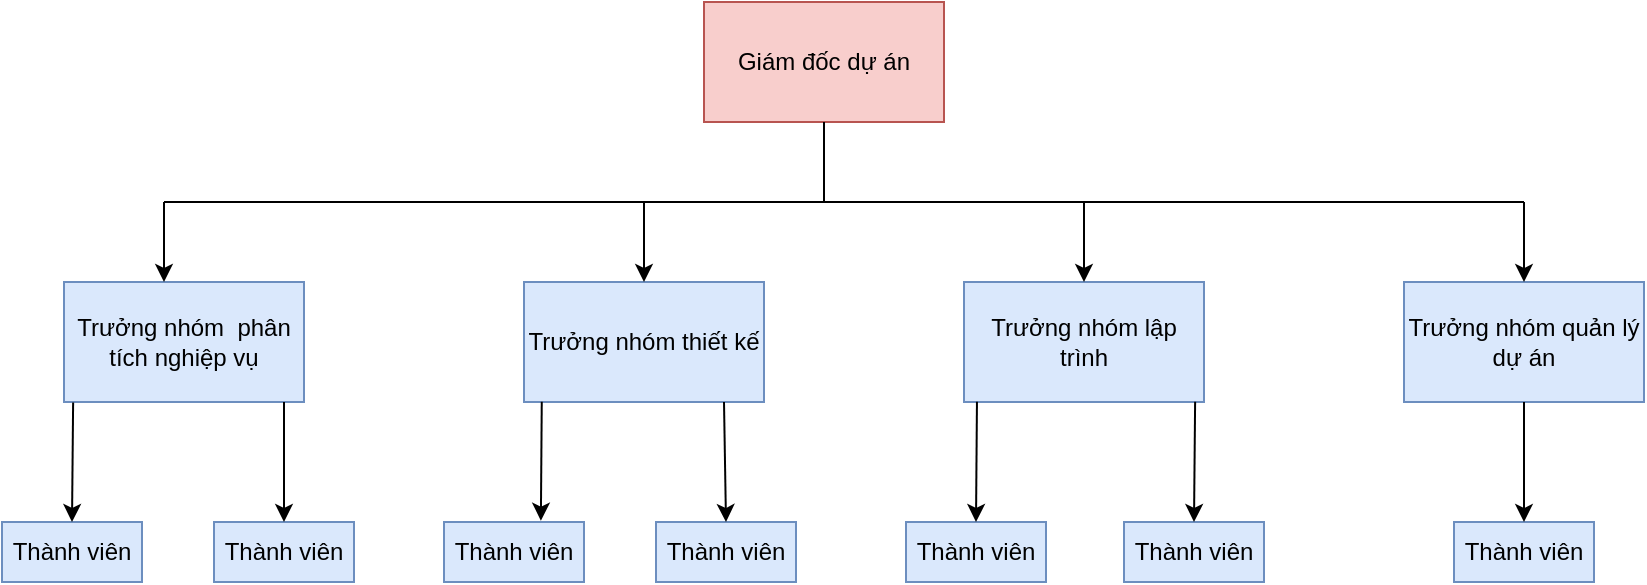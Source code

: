 <mxfile version="18.2.0" type="device"><diagram id="Rj1peyul-7pEWyRx9R_F" name="Page-1"><mxGraphModel dx="1718" dy="450" grid="1" gridSize="10" guides="1" tooltips="1" connect="1" arrows="1" fold="1" page="1" pageScale="1" pageWidth="850" pageHeight="1100" math="0" shadow="0"><root><mxCell id="0"/><mxCell id="1" parent="0"/><mxCell id="h_C33qkOgD6iQZFOGPOm-1" value="Giám đốc dự án" style="rounded=0;whiteSpace=wrap;html=1;fillColor=#f8cecc;strokeColor=#b85450;" vertex="1" parent="1"><mxGeometry x="350" y="20" width="120" height="60" as="geometry"/></mxCell><mxCell id="h_C33qkOgD6iQZFOGPOm-2" value="Trưởng nhóm&amp;nbsp; phân tích nghiệp vụ" style="rounded=0;whiteSpace=wrap;html=1;fillColor=#dae8fc;strokeColor=#6c8ebf;" vertex="1" parent="1"><mxGeometry x="30" y="160" width="120" height="60" as="geometry"/></mxCell><mxCell id="h_C33qkOgD6iQZFOGPOm-3" value="Trưởng nhóm thiết kế&lt;span style=&quot;color: rgba(0, 0, 0, 0); font-family: monospace; font-size: 0px; text-align: start;&quot;&gt;%3CmxGraphModel%3E%3Croot%3E%3CmxCell%20id%3D%220%22%2F%3E%3CmxCell%20id%3D%221%22%20parent%3D%220%22%2F%3E%3CmxCell%20id%3D%222%22%20value%3D%22%22%20style%3D%22rounded%3D0%3BwhiteSpace%3Dwrap%3Bhtml%3D1%3B%22%20vertex%3D%221%22%20parent%3D%221%22%3E%3CmxGeometry%20x%3D%22370%22%20y%3D%2280%22%20width%3D%22120%22%20height%3D%2260%22%20as%3D%22geometry%22%2F%3E%3C%2FmxCell%3E%3C%2Froot%3E%3C%2FmxGraphModel%3E&lt;/span&gt;" style="rounded=0;whiteSpace=wrap;html=1;fillColor=#dae8fc;strokeColor=#6c8ebf;" vertex="1" parent="1"><mxGeometry x="260" y="160" width="120" height="60" as="geometry"/></mxCell><mxCell id="h_C33qkOgD6iQZFOGPOm-4" value="Trưởng nhóm lập trình" style="rounded=0;whiteSpace=wrap;html=1;fillColor=#dae8fc;strokeColor=#6c8ebf;" vertex="1" parent="1"><mxGeometry x="480" y="160" width="120" height="60" as="geometry"/></mxCell><mxCell id="h_C33qkOgD6iQZFOGPOm-5" value="Trưởng nhóm quản lý dự án" style="rounded=0;whiteSpace=wrap;html=1;fillColor=#dae8fc;strokeColor=#6c8ebf;" vertex="1" parent="1"><mxGeometry x="700" y="160" width="120" height="60" as="geometry"/></mxCell><mxCell id="h_C33qkOgD6iQZFOGPOm-6" value="Thành viên" style="rounded=0;whiteSpace=wrap;html=1;fillColor=#dae8fc;strokeColor=#6c8ebf;" vertex="1" parent="1"><mxGeometry x="-1" y="280" width="70" height="30" as="geometry"/></mxCell><mxCell id="h_C33qkOgD6iQZFOGPOm-13" value="Thành viên" style="rounded=0;whiteSpace=wrap;html=1;fillColor=#dae8fc;strokeColor=#6c8ebf;" vertex="1" parent="1"><mxGeometry x="105" y="280" width="70" height="30" as="geometry"/></mxCell><mxCell id="h_C33qkOgD6iQZFOGPOm-14" value="Thành viên" style="rounded=0;whiteSpace=wrap;html=1;fillColor=#dae8fc;strokeColor=#6c8ebf;" vertex="1" parent="1"><mxGeometry x="220" y="280" width="70" height="30" as="geometry"/></mxCell><mxCell id="h_C33qkOgD6iQZFOGPOm-15" value="Thành viên" style="rounded=0;whiteSpace=wrap;html=1;fillColor=#dae8fc;strokeColor=#6c8ebf;" vertex="1" parent="1"><mxGeometry x="326" y="280" width="70" height="30" as="geometry"/></mxCell><mxCell id="h_C33qkOgD6iQZFOGPOm-16" value="Thành viên" style="rounded=0;whiteSpace=wrap;html=1;fillColor=#dae8fc;strokeColor=#6c8ebf;" vertex="1" parent="1"><mxGeometry x="451" y="280" width="70" height="30" as="geometry"/></mxCell><mxCell id="h_C33qkOgD6iQZFOGPOm-17" value="Thành viên" style="rounded=0;whiteSpace=wrap;html=1;fillColor=#dae8fc;strokeColor=#6c8ebf;" vertex="1" parent="1"><mxGeometry x="560" y="280" width="70" height="30" as="geometry"/></mxCell><mxCell id="h_C33qkOgD6iQZFOGPOm-18" value="Thành viên" style="rounded=0;whiteSpace=wrap;html=1;fillColor=#dae8fc;strokeColor=#6c8ebf;" vertex="1" parent="1"><mxGeometry x="725" y="280" width="70" height="30" as="geometry"/></mxCell><mxCell id="h_C33qkOgD6iQZFOGPOm-20" value="" style="endArrow=none;html=1;rounded=0;entryX=0.5;entryY=1;entryDx=0;entryDy=0;" edge="1" parent="1" target="h_C33qkOgD6iQZFOGPOm-1"><mxGeometry width="50" height="50" relative="1" as="geometry"><mxPoint x="410" y="120" as="sourcePoint"/><mxPoint x="420" y="250" as="targetPoint"/></mxGeometry></mxCell><mxCell id="h_C33qkOgD6iQZFOGPOm-21" value="" style="endArrow=none;html=1;rounded=0;" edge="1" parent="1"><mxGeometry width="50" height="50" relative="1" as="geometry"><mxPoint x="80" y="120" as="sourcePoint"/><mxPoint x="760" y="120" as="targetPoint"/></mxGeometry></mxCell><mxCell id="h_C33qkOgD6iQZFOGPOm-22" value="" style="endArrow=classic;html=1;rounded=0;" edge="1" parent="1"><mxGeometry width="50" height="50" relative="1" as="geometry"><mxPoint x="80" y="120" as="sourcePoint"/><mxPoint x="80" y="160" as="targetPoint"/></mxGeometry></mxCell><mxCell id="h_C33qkOgD6iQZFOGPOm-23" value="" style="endArrow=classic;html=1;rounded=0;entryX=0.5;entryY=0;entryDx=0;entryDy=0;" edge="1" parent="1" target="h_C33qkOgD6iQZFOGPOm-3"><mxGeometry width="50" height="50" relative="1" as="geometry"><mxPoint x="320" y="120" as="sourcePoint"/><mxPoint x="430" y="260" as="targetPoint"/></mxGeometry></mxCell><mxCell id="h_C33qkOgD6iQZFOGPOm-24" value="" style="endArrow=classic;html=1;rounded=0;entryX=0.5;entryY=0;entryDx=0;entryDy=0;" edge="1" parent="1" target="h_C33qkOgD6iQZFOGPOm-4"><mxGeometry width="50" height="50" relative="1" as="geometry"><mxPoint x="540" y="120" as="sourcePoint"/><mxPoint x="440" y="270" as="targetPoint"/></mxGeometry></mxCell><mxCell id="h_C33qkOgD6iQZFOGPOm-25" value="" style="endArrow=classic;html=1;rounded=0;entryX=0.5;entryY=0;entryDx=0;entryDy=0;" edge="1" parent="1" target="h_C33qkOgD6iQZFOGPOm-5"><mxGeometry width="50" height="50" relative="1" as="geometry"><mxPoint x="760" y="120" as="sourcePoint"/><mxPoint x="450" y="280" as="targetPoint"/></mxGeometry></mxCell><mxCell id="h_C33qkOgD6iQZFOGPOm-26" value="" style="endArrow=classic;html=1;rounded=0;entryX=0.5;entryY=0;entryDx=0;entryDy=0;" edge="1" parent="1" target="h_C33qkOgD6iQZFOGPOm-13"><mxGeometry width="50" height="50" relative="1" as="geometry"><mxPoint x="140" y="220" as="sourcePoint"/><mxPoint x="460" y="290" as="targetPoint"/></mxGeometry></mxCell><mxCell id="h_C33qkOgD6iQZFOGPOm-28" value="" style="endArrow=classic;html=1;rounded=0;entryX=0.5;entryY=0;entryDx=0;entryDy=0;exitX=0.038;exitY=1.005;exitDx=0;exitDy=0;exitPerimeter=0;" edge="1" parent="1" source="h_C33qkOgD6iQZFOGPOm-2" target="h_C33qkOgD6iQZFOGPOm-6"><mxGeometry width="50" height="50" relative="1" as="geometry"><mxPoint x="430" y="360" as="sourcePoint"/><mxPoint x="480" y="310" as="targetPoint"/></mxGeometry></mxCell><mxCell id="h_C33qkOgD6iQZFOGPOm-29" value="" style="endArrow=classic;html=1;rounded=0;exitX=0.074;exitY=0.997;exitDx=0;exitDy=0;exitPerimeter=0;entryX=0.692;entryY=-0.022;entryDx=0;entryDy=0;entryPerimeter=0;" edge="1" parent="1" source="h_C33qkOgD6iQZFOGPOm-3" target="h_C33qkOgD6iQZFOGPOm-14"><mxGeometry width="50" height="50" relative="1" as="geometry"><mxPoint x="440" y="370" as="sourcePoint"/><mxPoint x="280" y="320" as="targetPoint"/></mxGeometry></mxCell><mxCell id="h_C33qkOgD6iQZFOGPOm-30" value="" style="endArrow=classic;html=1;rounded=0;entryX=0.5;entryY=0;entryDx=0;entryDy=0;" edge="1" parent="1" target="h_C33qkOgD6iQZFOGPOm-15"><mxGeometry width="50" height="50" relative="1" as="geometry"><mxPoint x="360" y="220" as="sourcePoint"/><mxPoint x="500" y="330" as="targetPoint"/></mxGeometry></mxCell><mxCell id="h_C33qkOgD6iQZFOGPOm-31" value="" style="endArrow=classic;html=1;rounded=0;entryX=0.5;entryY=0;entryDx=0;entryDy=0;exitX=0.054;exitY=0.997;exitDx=0;exitDy=0;exitPerimeter=0;" edge="1" parent="1" source="h_C33qkOgD6iQZFOGPOm-4" target="h_C33qkOgD6iQZFOGPOm-16"><mxGeometry width="50" height="50" relative="1" as="geometry"><mxPoint x="460" y="390" as="sourcePoint"/><mxPoint x="510" y="340" as="targetPoint"/></mxGeometry></mxCell><mxCell id="h_C33qkOgD6iQZFOGPOm-32" value="" style="endArrow=classic;html=1;rounded=0;exitX=0.963;exitY=0.997;exitDx=0;exitDy=0;exitPerimeter=0;entryX=0.5;entryY=0;entryDx=0;entryDy=0;" edge="1" parent="1" source="h_C33qkOgD6iQZFOGPOm-4" target="h_C33qkOgD6iQZFOGPOm-17"><mxGeometry width="50" height="50" relative="1" as="geometry"><mxPoint x="470" y="400" as="sourcePoint"/><mxPoint x="520" y="350" as="targetPoint"/></mxGeometry></mxCell><mxCell id="h_C33qkOgD6iQZFOGPOm-33" value="" style="endArrow=classic;html=1;rounded=0;entryX=0.5;entryY=0;entryDx=0;entryDy=0;exitX=0.5;exitY=1;exitDx=0;exitDy=0;" edge="1" parent="1" source="h_C33qkOgD6iQZFOGPOm-5" target="h_C33qkOgD6iQZFOGPOm-18"><mxGeometry width="50" height="50" relative="1" as="geometry"><mxPoint x="480" y="410" as="sourcePoint"/><mxPoint x="530" y="360" as="targetPoint"/></mxGeometry></mxCell></root></mxGraphModel></diagram></mxfile>